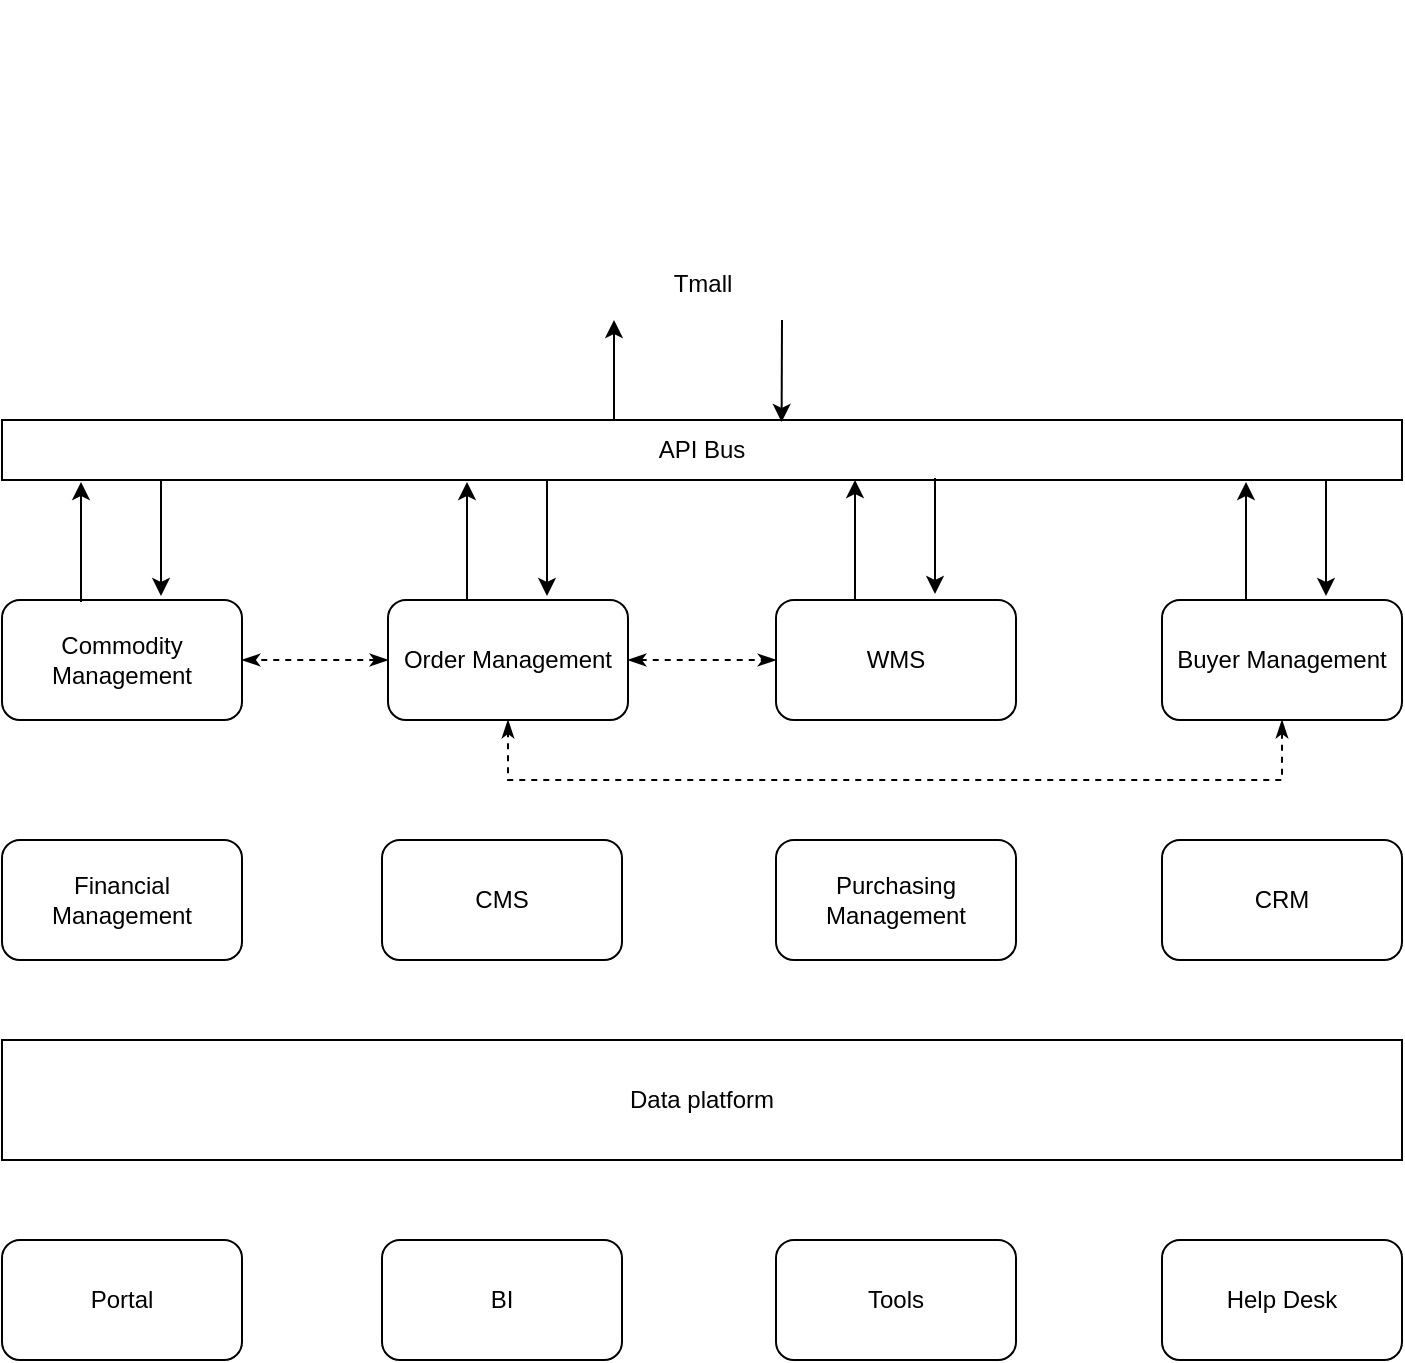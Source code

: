 <mxfile version="13.1.12" type="github"><diagram id="Ac3ewqDqMRTZwNN_Lszj" name="Page-1"><mxGraphModel dx="2062" dy="1134" grid="1" gridSize="10" guides="1" tooltips="1" connect="1" arrows="1" fold="1" page="1" pageScale="1" pageWidth="827" pageHeight="1169" math="0" shadow="0"><root><mxCell id="0"/><mxCell id="1" parent="0"/><mxCell id="qubW-2kxp30hprKGJeHT-1" value="Tmall" style="shape=image;html=1;verticalAlign=top;verticalLabelPosition=bottom;labelBackgroundColor=#ffffff;imageAspect=0;aspect=fixed;image=https://cdn4.iconfinder.com/data/icons/flat-brand-logo-2/512/alibaba-128.png" vertex="1" parent="1"><mxGeometry x="336" y="50" width="128" height="128" as="geometry"/></mxCell><mxCell id="qubW-2kxp30hprKGJeHT-2" value="API Bus" style="rounded=0;whiteSpace=wrap;html=1;" vertex="1" parent="1"><mxGeometry x="50" y="260" width="700" height="30" as="geometry"/></mxCell><mxCell id="qubW-2kxp30hprKGJeHT-4" value="" style="endArrow=classic;html=1;" edge="1" parent="1"><mxGeometry width="50" height="50" relative="1" as="geometry"><mxPoint x="356" y="260" as="sourcePoint"/><mxPoint x="356" y="210" as="targetPoint"/></mxGeometry></mxCell><mxCell id="qubW-2kxp30hprKGJeHT-5" value="" style="endArrow=classic;html=1;entryX=0.534;entryY=0.033;entryDx=0;entryDy=0;entryPerimeter=0;" edge="1" parent="1"><mxGeometry width="50" height="50" relative="1" as="geometry"><mxPoint x="440" y="210" as="sourcePoint"/><mxPoint x="439.8" y="260.99" as="targetPoint"/></mxGeometry></mxCell><mxCell id="qubW-2kxp30hprKGJeHT-15" style="edgeStyle=orthogonalEdgeStyle;rounded=0;orthogonalLoop=1;jettySize=auto;html=1;startArrow=classicThin;startFill=1;endArrow=classicThin;endFill=1;dashed=1;" edge="1" parent="1" source="qubW-2kxp30hprKGJeHT-7" target="qubW-2kxp30hprKGJeHT-12"><mxGeometry relative="1" as="geometry"/></mxCell><mxCell id="qubW-2kxp30hprKGJeHT-21" style="edgeStyle=orthogonalEdgeStyle;rounded=0;orthogonalLoop=1;jettySize=auto;html=1;dashed=1;startArrow=classicThin;startFill=1;endArrow=classicThin;endFill=1;" edge="1" parent="1" source="qubW-2kxp30hprKGJeHT-7" target="qubW-2kxp30hprKGJeHT-17"><mxGeometry relative="1" as="geometry"/></mxCell><mxCell id="qubW-2kxp30hprKGJeHT-11" value="CRM" style="rounded=1;whiteSpace=wrap;html=1;" vertex="1" parent="1"><mxGeometry x="630" y="470" width="120" height="60" as="geometry"/></mxCell><mxCell id="qubW-2kxp30hprKGJeHT-16" value="CMS" style="rounded=1;whiteSpace=wrap;html=1;" vertex="1" parent="1"><mxGeometry x="240" y="470" width="120" height="60" as="geometry"/></mxCell><mxCell id="qubW-2kxp30hprKGJeHT-18" value="Purchasing Management" style="rounded=1;whiteSpace=wrap;html=1;" vertex="1" parent="1"><mxGeometry x="437" y="470" width="120" height="60" as="geometry"/></mxCell><mxCell id="qubW-2kxp30hprKGJeHT-22" value="" style="group" vertex="1" connectable="0" parent="1"><mxGeometry x="50" y="290" width="120" height="120" as="geometry"/></mxCell><mxCell id="qubW-2kxp30hprKGJeHT-12" value="Commodity Management" style="rounded=1;whiteSpace=wrap;html=1;" vertex="1" parent="qubW-2kxp30hprKGJeHT-22"><mxGeometry y="60" width="120" height="60" as="geometry"/></mxCell><mxCell id="qubW-2kxp30hprKGJeHT-13" style="edgeStyle=orthogonalEdgeStyle;rounded=0;orthogonalLoop=1;jettySize=auto;html=1;" edge="1" parent="qubW-2kxp30hprKGJeHT-22"><mxGeometry relative="1" as="geometry"><mxPoint x="39.5" y="61" as="sourcePoint"/><mxPoint x="39.5" y="1" as="targetPoint"/></mxGeometry></mxCell><mxCell id="qubW-2kxp30hprKGJeHT-14" value="" style="endArrow=classic;html=1;" edge="1" parent="qubW-2kxp30hprKGJeHT-22"><mxGeometry width="50" height="50" relative="1" as="geometry"><mxPoint x="79.5" as="sourcePoint"/><mxPoint x="79.5" y="58" as="targetPoint"/></mxGeometry></mxCell><mxCell id="qubW-2kxp30hprKGJeHT-23" value="" style="group" vertex="1" connectable="0" parent="1"><mxGeometry x="210" y="290" width="120" height="120" as="geometry"/></mxCell><mxCell id="qubW-2kxp30hprKGJeHT-8" style="edgeStyle=orthogonalEdgeStyle;rounded=0;orthogonalLoop=1;jettySize=auto;html=1;" edge="1" parent="qubW-2kxp30hprKGJeHT-23"><mxGeometry relative="1" as="geometry"><mxPoint x="72.5" y="61" as="sourcePoint"/><mxPoint x="72.5" y="1" as="targetPoint"/></mxGeometry></mxCell><mxCell id="qubW-2kxp30hprKGJeHT-7" value="Order Management" style="rounded=1;whiteSpace=wrap;html=1;" vertex="1" parent="qubW-2kxp30hprKGJeHT-23"><mxGeometry x="33" y="60" width="120" height="60" as="geometry"/></mxCell><mxCell id="qubW-2kxp30hprKGJeHT-9" value="" style="endArrow=classic;html=1;" edge="1" parent="qubW-2kxp30hprKGJeHT-23"><mxGeometry width="50" height="50" relative="1" as="geometry"><mxPoint x="112.5" as="sourcePoint"/><mxPoint x="112.5" y="58" as="targetPoint"/></mxGeometry></mxCell><mxCell id="qubW-2kxp30hprKGJeHT-24" value="" style="group" vertex="1" connectable="0" parent="1"><mxGeometry x="370" y="289" width="187" height="121" as="geometry"/></mxCell><mxCell id="qubW-2kxp30hprKGJeHT-17" value="WMS" style="rounded=1;whiteSpace=wrap;html=1;" vertex="1" parent="qubW-2kxp30hprKGJeHT-24"><mxGeometry x="67" y="61" width="120" height="60" as="geometry"/></mxCell><mxCell id="qubW-2kxp30hprKGJeHT-25" value="" style="group" vertex="1" connectable="0" parent="1"><mxGeometry x="630" y="290" width="120" height="120" as="geometry"/></mxCell><mxCell id="qubW-2kxp30hprKGJeHT-26" style="edgeStyle=orthogonalEdgeStyle;rounded=0;orthogonalLoop=1;jettySize=auto;html=1;" edge="1" parent="qubW-2kxp30hprKGJeHT-25"><mxGeometry relative="1" as="geometry"><mxPoint x="42" y="61" as="sourcePoint"/><mxPoint x="42" y="1" as="targetPoint"/></mxGeometry></mxCell><mxCell id="qubW-2kxp30hprKGJeHT-27" value="Buyer Management" style="rounded=1;whiteSpace=wrap;html=1;" vertex="1" parent="qubW-2kxp30hprKGJeHT-25"><mxGeometry y="60" width="120" height="60" as="geometry"/></mxCell><mxCell id="qubW-2kxp30hprKGJeHT-28" value="" style="endArrow=classic;html=1;" edge="1" parent="qubW-2kxp30hprKGJeHT-25"><mxGeometry width="50" height="50" relative="1" as="geometry"><mxPoint x="82" as="sourcePoint"/><mxPoint x="82" y="58" as="targetPoint"/></mxGeometry></mxCell><mxCell id="qubW-2kxp30hprKGJeHT-19" style="edgeStyle=orthogonalEdgeStyle;rounded=0;orthogonalLoop=1;jettySize=auto;html=1;" edge="1" parent="1"><mxGeometry relative="1" as="geometry"><mxPoint x="476.5" y="350" as="sourcePoint"/><mxPoint x="476.5" y="290" as="targetPoint"/></mxGeometry></mxCell><mxCell id="qubW-2kxp30hprKGJeHT-20" value="" style="endArrow=classic;html=1;" edge="1" parent="1"><mxGeometry width="50" height="50" relative="1" as="geometry"><mxPoint x="516.5" y="289" as="sourcePoint"/><mxPoint x="516.5" y="347" as="targetPoint"/></mxGeometry></mxCell><mxCell id="qubW-2kxp30hprKGJeHT-30" style="edgeStyle=orthogonalEdgeStyle;rounded=0;orthogonalLoop=1;jettySize=auto;html=1;dashed=1;startArrow=classicThin;startFill=1;endArrow=classicThin;endFill=1;" edge="1" parent="1" source="qubW-2kxp30hprKGJeHT-27" target="qubW-2kxp30hprKGJeHT-7"><mxGeometry relative="1" as="geometry"><Array as="points"><mxPoint x="690" y="440"/><mxPoint x="303" y="440"/></Array></mxGeometry></mxCell><mxCell id="qubW-2kxp30hprKGJeHT-31" value="Financial Management" style="rounded=1;whiteSpace=wrap;html=1;" vertex="1" parent="1"><mxGeometry x="50" y="470" width="120" height="60" as="geometry"/></mxCell><mxCell id="qubW-2kxp30hprKGJeHT-32" value="Data platform" style="rounded=0;whiteSpace=wrap;html=1;" vertex="1" parent="1"><mxGeometry x="50" y="570" width="700" height="60" as="geometry"/></mxCell><mxCell id="qubW-2kxp30hprKGJeHT-33" value="Portal" style="rounded=1;whiteSpace=wrap;html=1;" vertex="1" parent="1"><mxGeometry x="50" y="670" width="120" height="60" as="geometry"/></mxCell><mxCell id="qubW-2kxp30hprKGJeHT-34" value="BI" style="rounded=1;whiteSpace=wrap;html=1;" vertex="1" parent="1"><mxGeometry x="240" y="670" width="120" height="60" as="geometry"/></mxCell><mxCell id="qubW-2kxp30hprKGJeHT-35" value="Tools" style="rounded=1;whiteSpace=wrap;html=1;" vertex="1" parent="1"><mxGeometry x="437" y="670" width="120" height="60" as="geometry"/></mxCell><mxCell id="qubW-2kxp30hprKGJeHT-36" value="Help Desk" style="rounded=1;whiteSpace=wrap;html=1;" vertex="1" parent="1"><mxGeometry x="630" y="670" width="120" height="60" as="geometry"/></mxCell></root></mxGraphModel></diagram></mxfile>